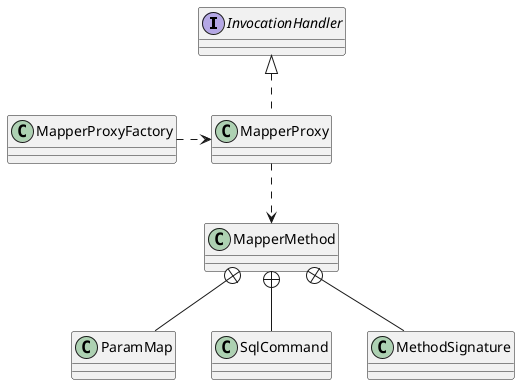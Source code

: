 @startuml

interface InvocationHandler
class MapperProxyFactory
class MapperProxy
class MapperMethod
class ParamMap
class SqlCommand
class MethodSignature

InvocationHandler <|.. MapperProxy
MapperProxyFactory .> MapperProxy
MapperProxy ..> MapperMethod
MapperMethod +-- ParamMap
MapperMethod +-- SqlCommand
MapperMethod +-- MethodSignature
@enduml